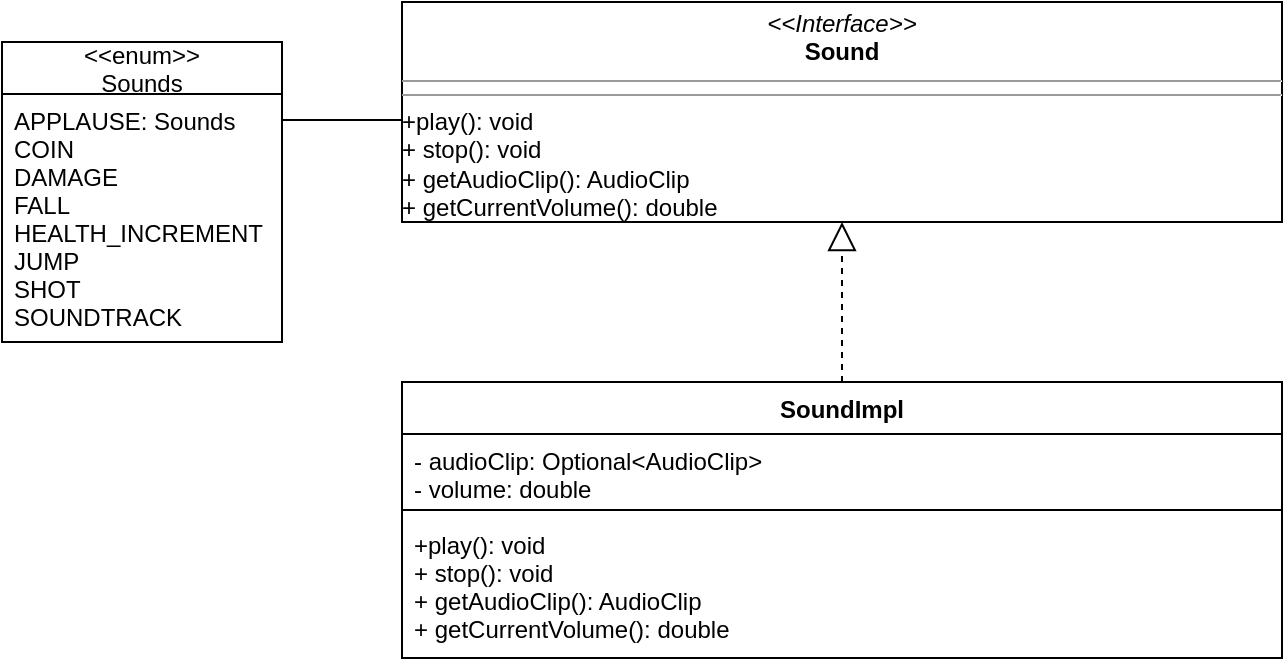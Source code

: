 <mxfile version="16.5.1" type="device"><diagram id="MCtNaxYxjBGavQFQ3a5N" name="Pagina-1"><mxGraphModel dx="1662" dy="857" grid="1" gridSize="10" guides="1" tooltips="1" connect="1" arrows="1" fold="1" page="1" pageScale="1" pageWidth="827" pageHeight="1169" math="0" shadow="0"><root><mxCell id="0"/><mxCell id="1" parent="0"/><mxCell id="zBxg77T5RHy5K66U9hYI-3" value="SoundImpl" style="swimlane;fontStyle=1;align=center;verticalAlign=top;childLayout=stackLayout;horizontal=1;startSize=26;horizontalStack=0;resizeParent=1;resizeParentMax=0;resizeLast=0;collapsible=1;marginBottom=0;" vertex="1" parent="1"><mxGeometry x="250" y="200" width="440" height="138" as="geometry"/></mxCell><mxCell id="zBxg77T5RHy5K66U9hYI-4" value="- audioClip: Optional&lt;AudioClip&gt;&#10;- volume: double" style="text;strokeColor=none;fillColor=none;align=left;verticalAlign=top;spacingLeft=4;spacingRight=4;overflow=hidden;rotatable=0;points=[[0,0.5],[1,0.5]];portConstraint=eastwest;" vertex="1" parent="zBxg77T5RHy5K66U9hYI-3"><mxGeometry y="26" width="440" height="34" as="geometry"/></mxCell><mxCell id="zBxg77T5RHy5K66U9hYI-5" value="" style="line;strokeWidth=1;fillColor=none;align=left;verticalAlign=middle;spacingTop=-1;spacingLeft=3;spacingRight=3;rotatable=0;labelPosition=right;points=[];portConstraint=eastwest;" vertex="1" parent="zBxg77T5RHy5K66U9hYI-3"><mxGeometry y="60" width="440" height="8" as="geometry"/></mxCell><mxCell id="zBxg77T5RHy5K66U9hYI-6" value="+play(): void&#10;+ stop(): void&#10;+ getAudioClip(): AudioClip&#10;+ getCurrentVolume(): double " style="text;strokeColor=none;fillColor=none;align=left;verticalAlign=top;spacingLeft=4;spacingRight=4;overflow=hidden;rotatable=0;points=[[0,0.5],[1,0.5]];portConstraint=eastwest;" vertex="1" parent="zBxg77T5RHy5K66U9hYI-3"><mxGeometry y="68" width="440" height="70" as="geometry"/></mxCell><mxCell id="zBxg77T5RHy5K66U9hYI-12" value="&lt;p style=&quot;margin: 0px ; margin-top: 4px ; text-align: center&quot;&gt;&lt;i&gt;&amp;lt;&amp;lt;Interface&amp;gt;&amp;gt;&lt;/i&gt;&lt;br&gt;&lt;b&gt;Sound&lt;/b&gt;&lt;/p&gt;&lt;hr size=&quot;1&quot;&gt;&lt;hr size=&quot;1&quot;&gt;+play(): void&lt;br&gt;+ stop(): void&lt;br&gt;+ getAudioClip(): AudioClip&lt;br&gt;+ getCurrentVolume(): double&amp;nbsp;&lt;br&gt;&lt;p style=&quot;margin: 0px ; margin-left: 4px&quot;&gt;&lt;/p&gt;" style="verticalAlign=top;align=left;overflow=fill;fontSize=12;fontFamily=Helvetica;html=1;" vertex="1" parent="1"><mxGeometry x="250" y="10" width="440" height="110" as="geometry"/></mxCell><mxCell id="zBxg77T5RHy5K66U9hYI-15" value="" style="endArrow=block;dashed=1;endFill=0;endSize=12;html=1;rounded=0;entryX=0.5;entryY=1;entryDx=0;entryDy=0;exitX=0.5;exitY=0;exitDx=0;exitDy=0;" edge="1" parent="1" source="zBxg77T5RHy5K66U9hYI-3" target="zBxg77T5RHy5K66U9hYI-12"><mxGeometry width="160" relative="1" as="geometry"><mxPoint x="490" y="440" as="sourcePoint"/><mxPoint x="650" y="440" as="targetPoint"/></mxGeometry></mxCell><mxCell id="zBxg77T5RHy5K66U9hYI-20" value="&lt;&lt;enum&gt;&gt;&#10;Sounds" style="swimlane;fontStyle=0;childLayout=stackLayout;horizontal=1;startSize=26;fillColor=none;horizontalStack=0;resizeParent=1;resizeParentMax=0;resizeLast=0;collapsible=1;marginBottom=0;" vertex="1" parent="1"><mxGeometry x="50" y="30" width="140" height="150" as="geometry"/></mxCell><mxCell id="zBxg77T5RHy5K66U9hYI-23" value="APPLAUSE: Sounds&#10;COIN&#10;DAMAGE&#10;FALL&#10;HEALTH_INCREMENT&#10;JUMP&#10;SHOT&#10;SOUNDTRACK" style="text;strokeColor=none;fillColor=none;align=left;verticalAlign=top;spacingLeft=4;spacingRight=4;overflow=hidden;rotatable=0;points=[[0,0.5],[1,0.5]];portConstraint=eastwest;" vertex="1" parent="zBxg77T5RHy5K66U9hYI-20"><mxGeometry y="26" width="140" height="124" as="geometry"/></mxCell><mxCell id="zBxg77T5RHy5K66U9hYI-26" value="" style="endArrow=none;html=1;rounded=0;exitX=1;exitY=0.5;exitDx=0;exitDy=0;" edge="1" parent="1"><mxGeometry width="50" height="50" relative="1" as="geometry"><mxPoint x="190" y="69" as="sourcePoint"/><mxPoint x="250" y="69" as="targetPoint"/></mxGeometry></mxCell></root></mxGraphModel></diagram></mxfile>